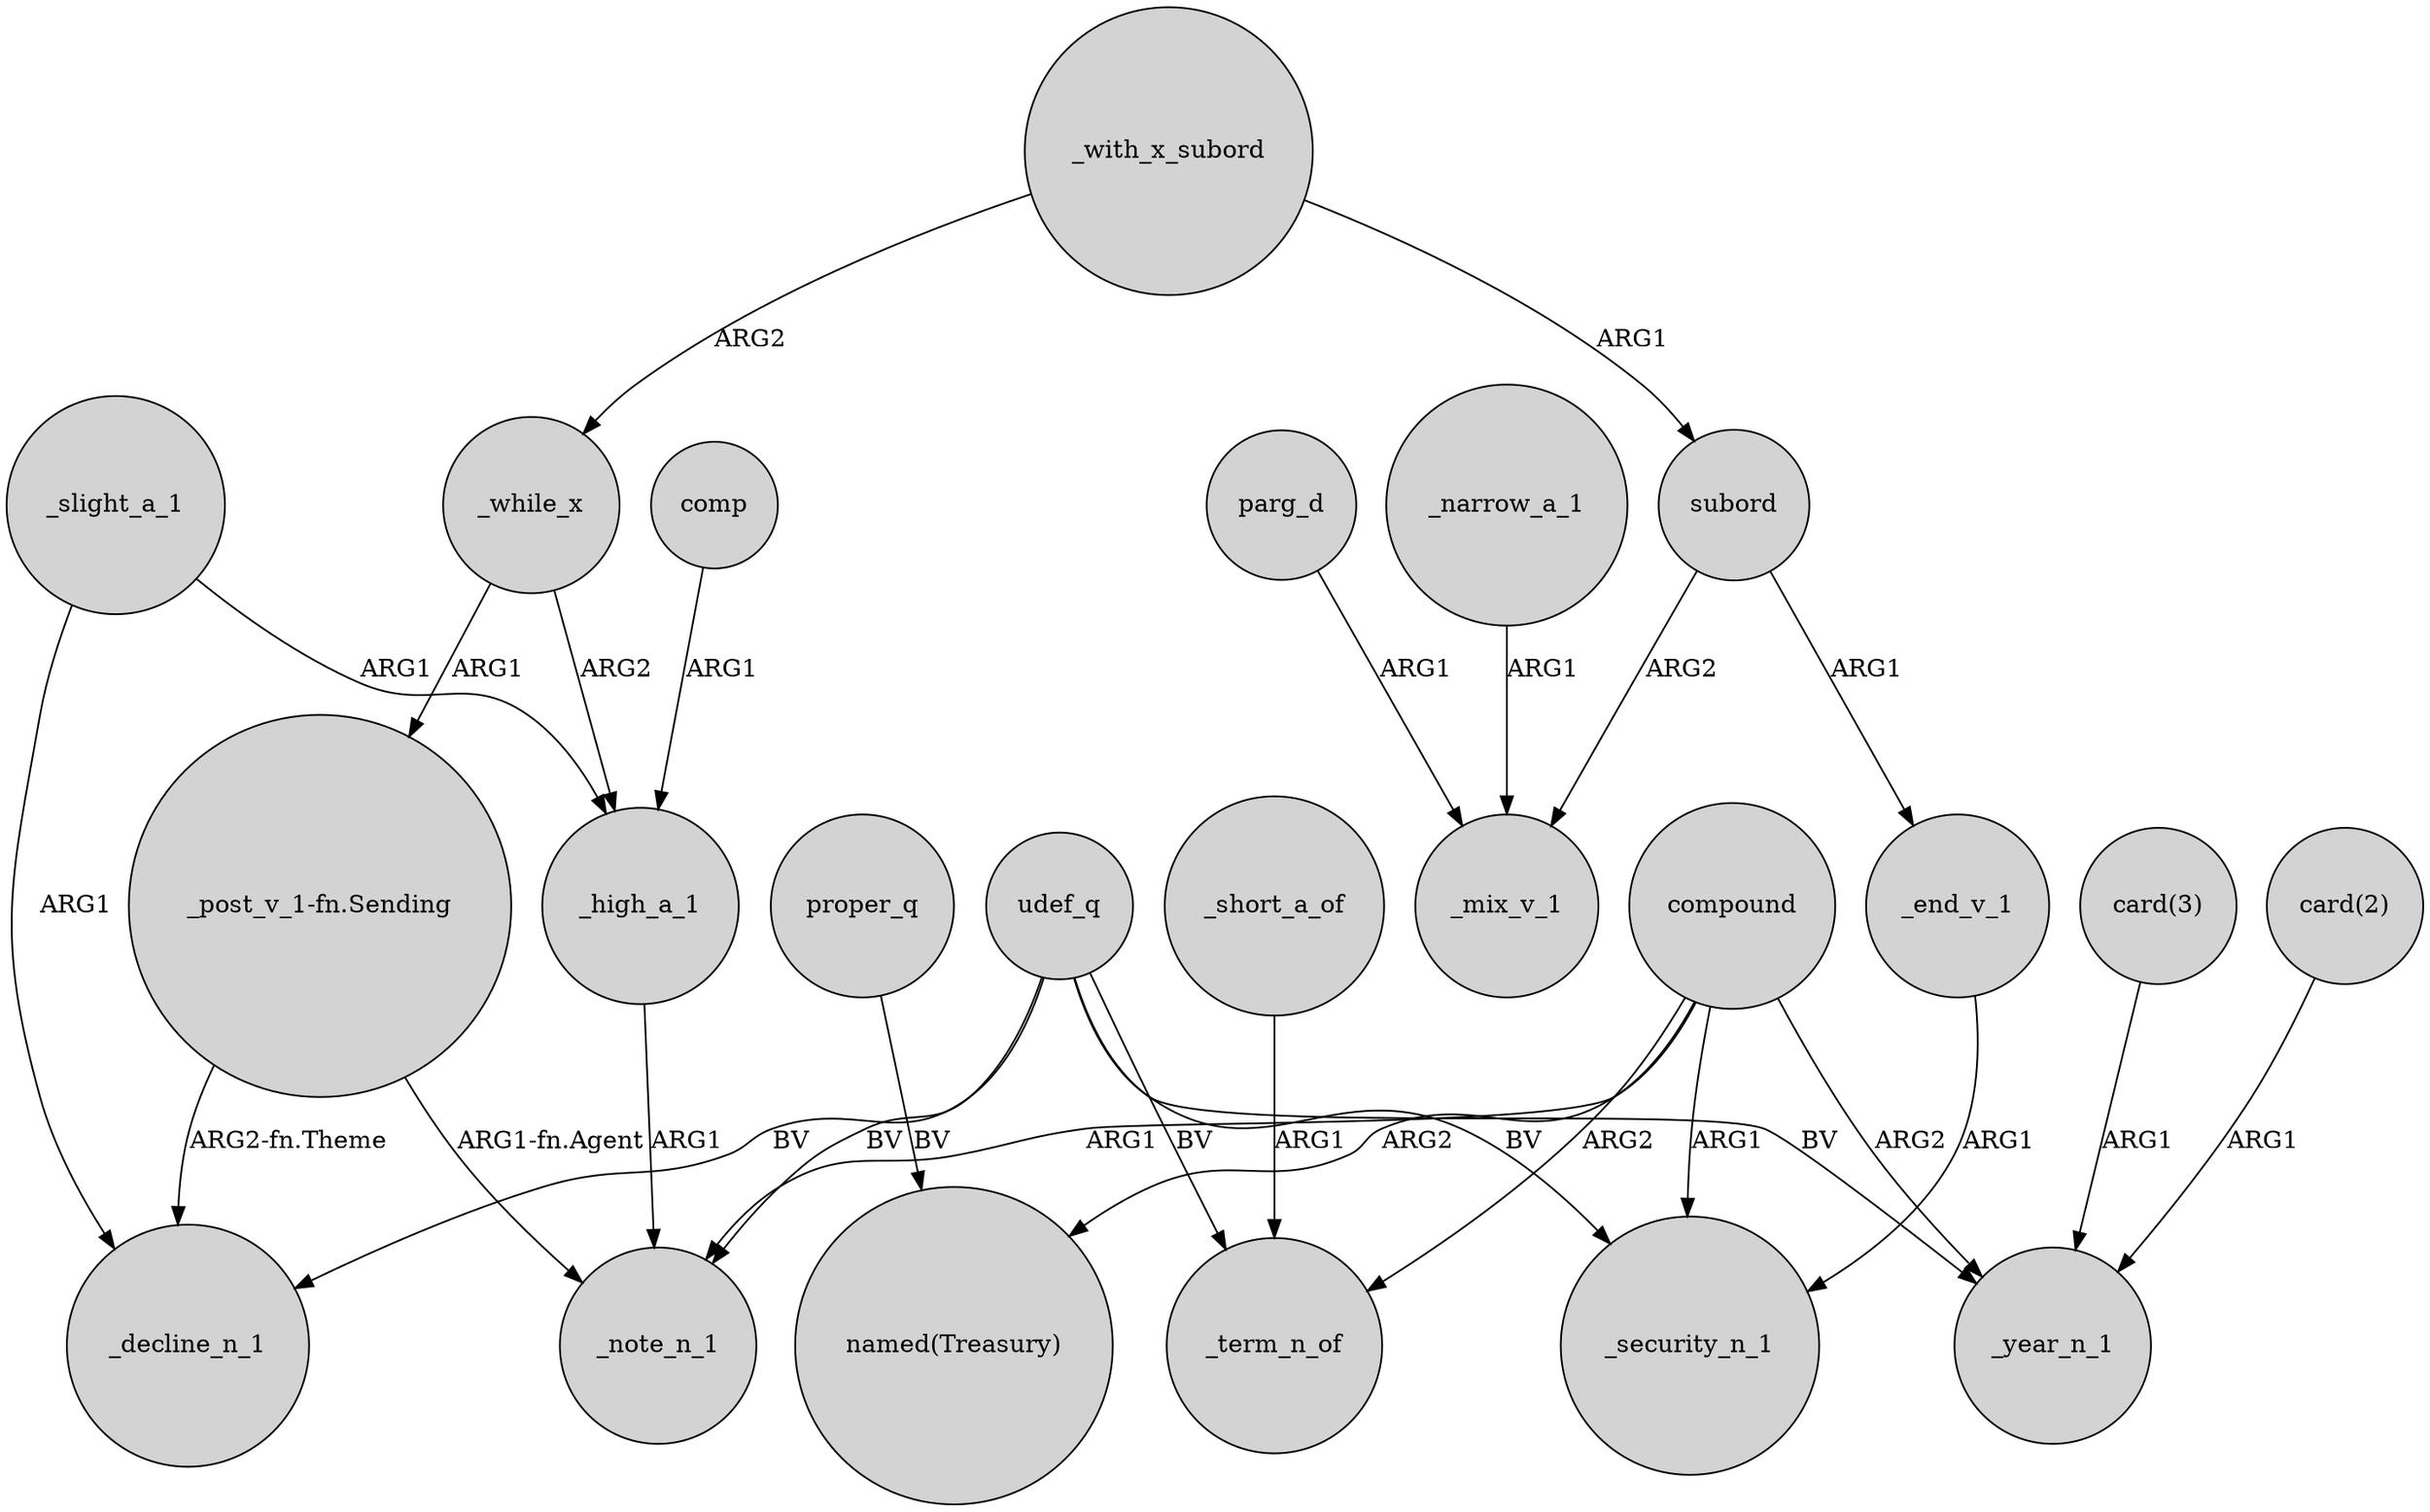 digraph {
	node [shape=circle style=filled]
	compound -> "named(Treasury)" [label=ARG2]
	_slight_a_1 -> _decline_n_1 [label=ARG1]
	_while_x -> "_post_v_1-fn.Sending" [label=ARG1]
	compound -> _note_n_1 [label=ARG1]
	compound -> _term_n_of [label=ARG2]
	_while_x -> _high_a_1 [label=ARG2]
	"_post_v_1-fn.Sending" -> _decline_n_1 [label="ARG2-fn.Theme"]
	subord -> _end_v_1 [label=ARG1]
	_short_a_of -> _term_n_of [label=ARG1]
	_with_x_subord -> subord [label=ARG1]
	_end_v_1 -> _security_n_1 [label=ARG1]
	subord -> _mix_v_1 [label=ARG2]
	comp -> _high_a_1 [label=ARG1]
	compound -> _security_n_1 [label=ARG1]
	_narrow_a_1 -> _mix_v_1 [label=ARG1]
	_slight_a_1 -> _high_a_1 [label=ARG1]
	_with_x_subord -> _while_x [label=ARG2]
	"card(2)" -> _year_n_1 [label=ARG1]
	udef_q -> _term_n_of [label=BV]
	udef_q -> _decline_n_1 [label=BV]
	"card(3)" -> _year_n_1 [label=ARG1]
	proper_q -> "named(Treasury)" [label=BV]
	"_post_v_1-fn.Sending" -> _note_n_1 [label="ARG1-fn.Agent"]
	udef_q -> _year_n_1 [label=BV]
	_high_a_1 -> _note_n_1 [label=ARG1]
	udef_q -> _note_n_1 [label=BV]
	compound -> _year_n_1 [label=ARG2]
	udef_q -> _security_n_1 [label=BV]
	parg_d -> _mix_v_1 [label=ARG1]
}
